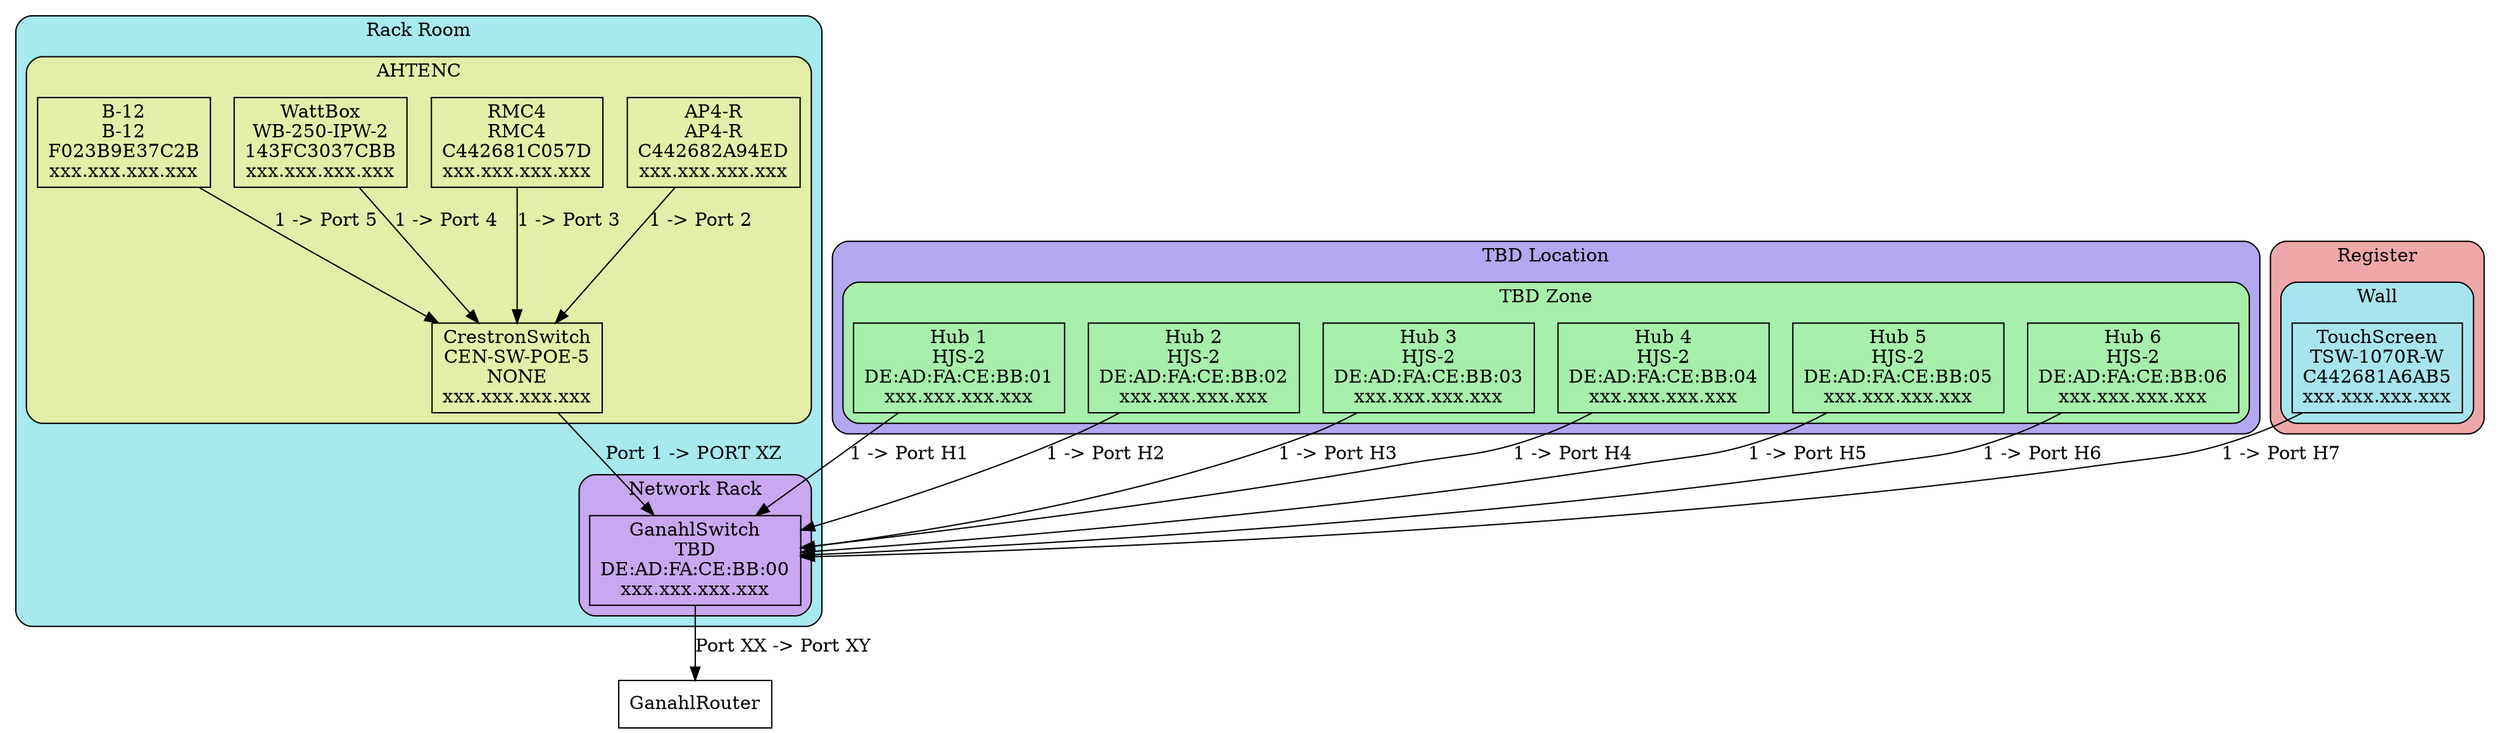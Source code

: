 digraph NetworkDiagram {
    node [shape=box];

    subgraph cluster_Rack_Room {
        label = "Rack Room";
        style = "filled,rounded";
        fillcolor = "#a8e8ef";
        subgraph cluster_Rack_Room_Network_Rack {
            label = "Network Rack";
            style = "filled,rounded";
            fillcolor = "#c8a8ef";
"GanahlSwitch" [label="GanahlSwitch
TBD
DE:AD:FA:CE:BB:00
xxx.xxx.xxx.xxx"];
        }
        subgraph cluster_Rack_Room_AHTENC {
            label = "AHTENC";
            style = "filled,rounded";
            fillcolor = "#e3efa8";
"CrestronSwitch" [label="CrestronSwitch
CEN-SW-POE-5
NONE
xxx.xxx.xxx.xxx"];
"AP4-R" [label="AP4-R
AP4-R
C442682A94ED
xxx.xxx.xxx.xxx"];
"RMC4" [label="RMC4
RMC4
C442681C057D
xxx.xxx.xxx.xxx"];
"WattBox" [label="WattBox
WB-250-IPW-2
143FC3037CBB
xxx.xxx.xxx.xxx"];
"B-12" [label="B-12
B-12
F023B9E37C2B
xxx.xxx.xxx.xxx"];
        }
    }

    subgraph cluster_TBD_Location {
        label = "TBD Location";
        style = "filled,rounded";
        fillcolor = "#b2a8ef";
        subgraph cluster_TBD_Location_TBD_Zone {
            label = "TBD Zone";
            style = "filled,rounded";
            fillcolor = "#a8efab";
"Hub 1" [label="Hub 1
HJS-2
DE:AD:FA:CE:BB:01
xxx.xxx.xxx.xxx"];
"Hub 2" [label="Hub 2
HJS-2
DE:AD:FA:CE:BB:02
xxx.xxx.xxx.xxx"];
"Hub 3" [label="Hub 3
HJS-2
DE:AD:FA:CE:BB:03
xxx.xxx.xxx.xxx"];
"Hub 4" [label="Hub 4
HJS-2
DE:AD:FA:CE:BB:04
xxx.xxx.xxx.xxx"];
"Hub 5" [label="Hub 5
HJS-2
DE:AD:FA:CE:BB:05
xxx.xxx.xxx.xxx"];
"Hub 6" [label="Hub 6
HJS-2
DE:AD:FA:CE:BB:06
xxx.xxx.xxx.xxx"];
        }
    }

    subgraph cluster_Register {
        label = "Register";
        style = "filled,rounded";
        fillcolor = "#efa8a9";
        subgraph cluster_Register_Wall {
            label = "Wall";
            style = "filled,rounded";
            fillcolor = "#a8e4ef";
"TouchScreen" [label="TouchScreen
TSW-1070R-W
C442681A6AB5
xxx.xxx.xxx.xxx"];
        }
    }

    "GanahlSwitch" -> "GanahlRouter" [label="Port XX -> Port XY"];
    "CrestronSwitch" -> "GanahlSwitch" [label="Port 1 -> PORT XZ"];
    "AP4-R" -> "CrestronSwitch" [label="1 -> Port 2"];
    "RMC4" -> "CrestronSwitch" [label="1 -> Port 3"];
    "WattBox" -> "CrestronSwitch" [label="1 -> Port 4"];
    "B-12" -> "CrestronSwitch" [label="1 -> Port 5"];
    "Hub 1" -> "GanahlSwitch" [label="1 -> Port H1"];
    "Hub 2" -> "GanahlSwitch" [label="1 -> Port H2"];
    "Hub 3" -> "GanahlSwitch" [label="1 -> Port H3"];
    "Hub 4" -> "GanahlSwitch" [label="1 -> Port H4"];
    "Hub 5" -> "GanahlSwitch" [label="1 -> Port H5"];
    "Hub 6" -> "GanahlSwitch" [label="1 -> Port H6"];
    "TouchScreen" -> "GanahlSwitch" [label="1 -> Port H7"];
}

